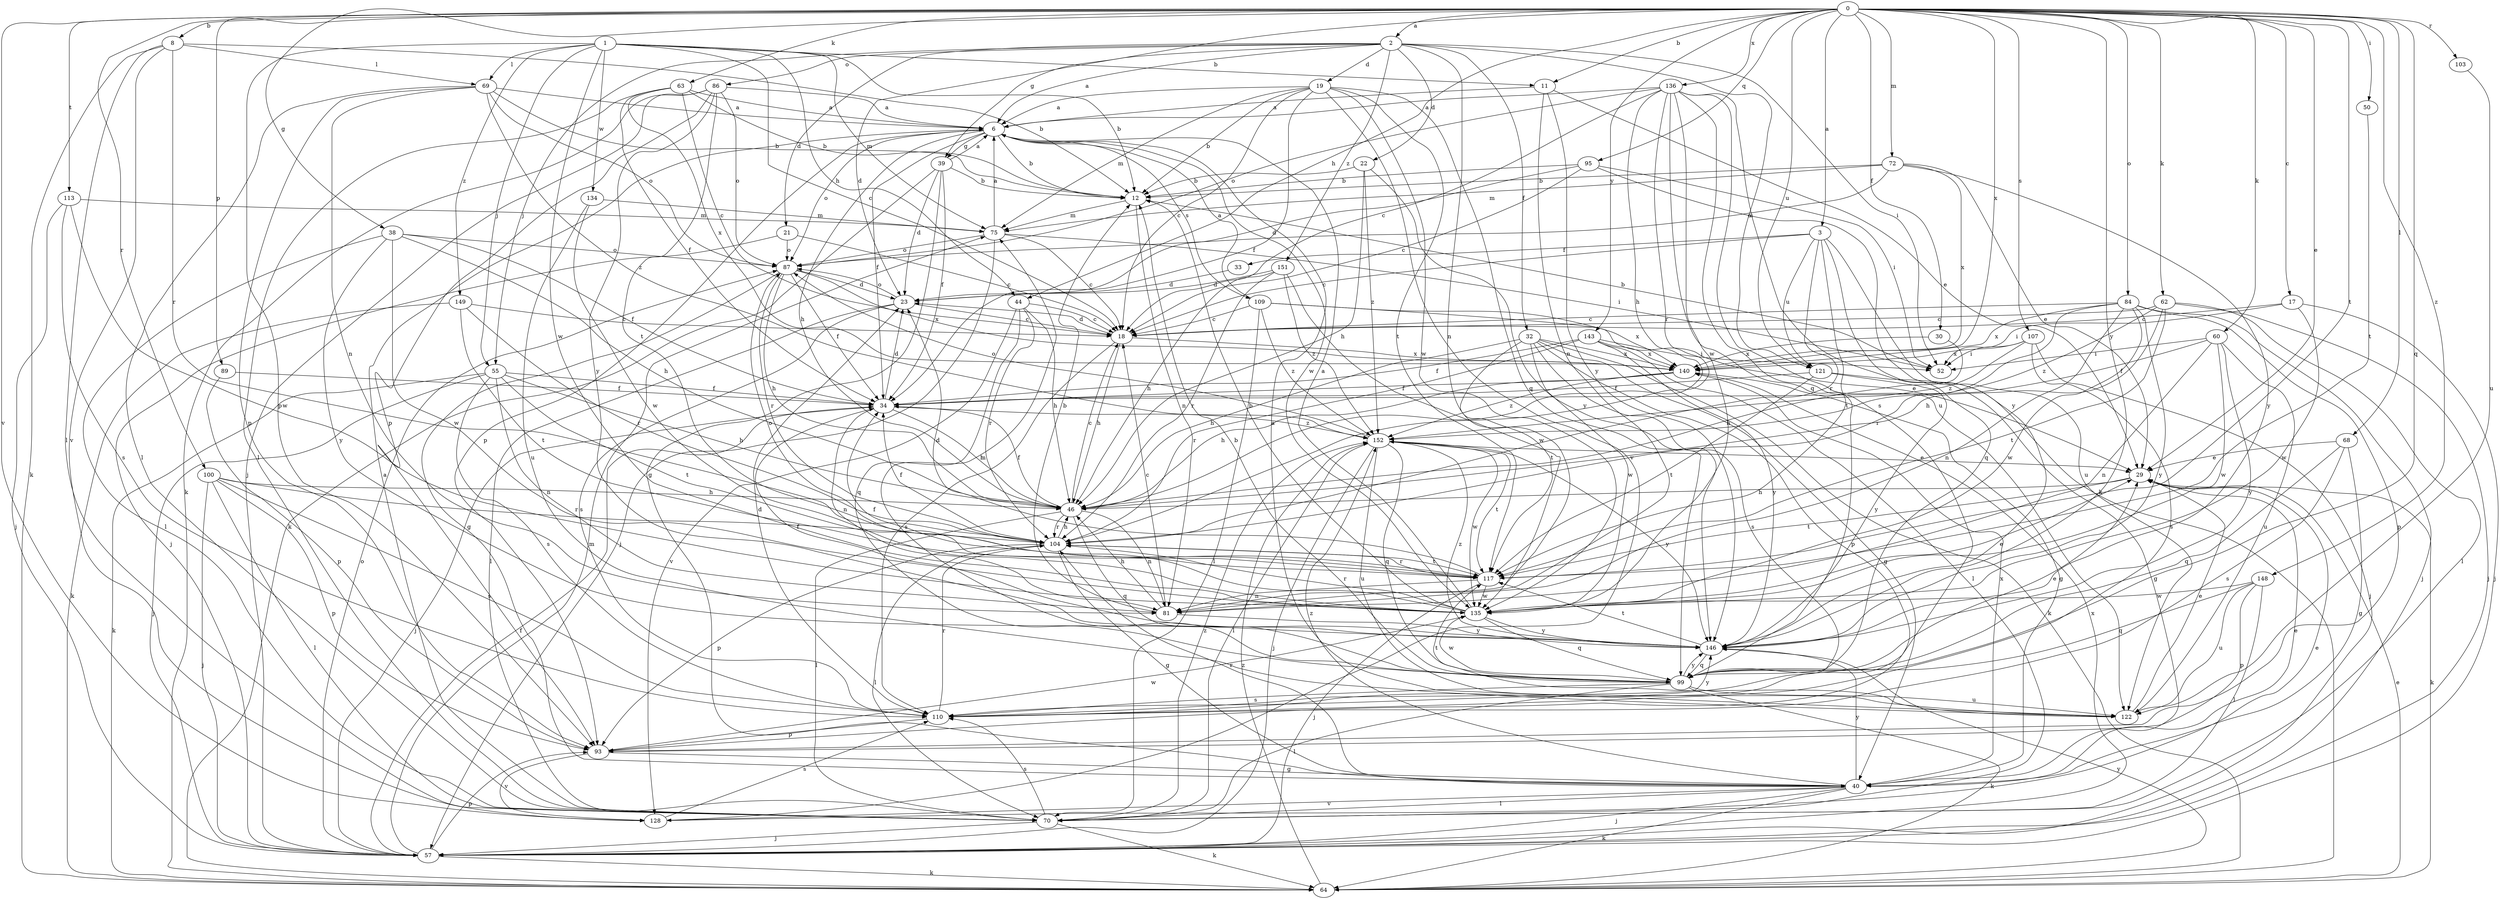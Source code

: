 strict digraph  {
0;
1;
2;
3;
6;
8;
11;
12;
17;
18;
19;
21;
22;
23;
29;
30;
32;
33;
34;
38;
39;
40;
44;
46;
50;
52;
55;
57;
60;
62;
63;
64;
68;
69;
70;
72;
75;
81;
84;
86;
87;
89;
93;
95;
99;
100;
103;
104;
107;
109;
110;
113;
117;
121;
122;
128;
134;
135;
136;
140;
143;
146;
148;
149;
151;
152;
0 -> 2  [label=a];
0 -> 3  [label=a];
0 -> 8  [label=b];
0 -> 11  [label=b];
0 -> 17  [label=c];
0 -> 29  [label=e];
0 -> 30  [label=f];
0 -> 38  [label=g];
0 -> 39  [label=g];
0 -> 44  [label=h];
0 -> 50  [label=i];
0 -> 60  [label=k];
0 -> 62  [label=k];
0 -> 63  [label=k];
0 -> 68  [label=l];
0 -> 72  [label=m];
0 -> 84  [label=o];
0 -> 89  [label=p];
0 -> 95  [label=q];
0 -> 99  [label=q];
0 -> 100  [label=r];
0 -> 103  [label=r];
0 -> 107  [label=s];
0 -> 113  [label=t];
0 -> 117  [label=t];
0 -> 121  [label=u];
0 -> 128  [label=v];
0 -> 136  [label=x];
0 -> 140  [label=x];
0 -> 143  [label=y];
0 -> 146  [label=y];
0 -> 148  [label=z];
1 -> 11  [label=b];
1 -> 12  [label=b];
1 -> 18  [label=c];
1 -> 44  [label=h];
1 -> 55  [label=j];
1 -> 69  [label=l];
1 -> 75  [label=m];
1 -> 93  [label=p];
1 -> 134  [label=w];
1 -> 135  [label=w];
1 -> 149  [label=z];
2 -> 6  [label=a];
2 -> 19  [label=d];
2 -> 21  [label=d];
2 -> 22  [label=d];
2 -> 23  [label=d];
2 -> 32  [label=f];
2 -> 52  [label=i];
2 -> 55  [label=j];
2 -> 81  [label=n];
2 -> 86  [label=o];
2 -> 121  [label=u];
2 -> 151  [label=z];
3 -> 18  [label=c];
3 -> 33  [label=f];
3 -> 99  [label=q];
3 -> 104  [label=r];
3 -> 117  [label=t];
3 -> 121  [label=u];
3 -> 122  [label=u];
6 -> 12  [label=b];
6 -> 34  [label=f];
6 -> 39  [label=g];
6 -> 46  [label=h];
6 -> 87  [label=o];
6 -> 93  [label=p];
6 -> 109  [label=s];
6 -> 135  [label=w];
8 -> 12  [label=b];
8 -> 64  [label=k];
8 -> 69  [label=l];
8 -> 70  [label=l];
8 -> 104  [label=r];
8 -> 128  [label=v];
11 -> 6  [label=a];
11 -> 29  [label=e];
11 -> 81  [label=n];
11 -> 146  [label=y];
12 -> 75  [label=m];
12 -> 81  [label=n];
17 -> 18  [label=c];
17 -> 52  [label=i];
17 -> 57  [label=j];
17 -> 135  [label=w];
18 -> 23  [label=d];
18 -> 46  [label=h];
18 -> 110  [label=s];
18 -> 140  [label=x];
19 -> 6  [label=a];
19 -> 12  [label=b];
19 -> 18  [label=c];
19 -> 34  [label=f];
19 -> 75  [label=m];
19 -> 99  [label=q];
19 -> 117  [label=t];
19 -> 128  [label=v];
19 -> 135  [label=w];
21 -> 18  [label=c];
21 -> 57  [label=j];
21 -> 87  [label=o];
22 -> 12  [label=b];
22 -> 46  [label=h];
22 -> 146  [label=y];
22 -> 152  [label=z];
23 -> 18  [label=c];
23 -> 70  [label=l];
23 -> 87  [label=o];
23 -> 110  [label=s];
29 -> 46  [label=h];
29 -> 64  [label=k];
29 -> 117  [label=t];
30 -> 46  [label=h];
30 -> 140  [label=x];
32 -> 40  [label=g];
32 -> 46  [label=h];
32 -> 64  [label=k];
32 -> 93  [label=p];
32 -> 110  [label=s];
32 -> 117  [label=t];
32 -> 135  [label=w];
32 -> 140  [label=x];
33 -> 23  [label=d];
34 -> 23  [label=d];
34 -> 46  [label=h];
34 -> 57  [label=j];
34 -> 81  [label=n];
34 -> 152  [label=z];
38 -> 34  [label=f];
38 -> 46  [label=h];
38 -> 70  [label=l];
38 -> 87  [label=o];
38 -> 135  [label=w];
38 -> 146  [label=y];
39 -> 6  [label=a];
39 -> 12  [label=b];
39 -> 23  [label=d];
39 -> 34  [label=f];
39 -> 40  [label=g];
39 -> 64  [label=k];
40 -> 29  [label=e];
40 -> 57  [label=j];
40 -> 64  [label=k];
40 -> 70  [label=l];
40 -> 104  [label=r];
40 -> 128  [label=v];
40 -> 140  [label=x];
40 -> 146  [label=y];
40 -> 152  [label=z];
44 -> 18  [label=c];
44 -> 46  [label=h];
44 -> 99  [label=q];
44 -> 104  [label=r];
44 -> 128  [label=v];
46 -> 18  [label=c];
46 -> 34  [label=f];
46 -> 70  [label=l];
46 -> 81  [label=n];
46 -> 99  [label=q];
46 -> 104  [label=r];
50 -> 117  [label=t];
52 -> 12  [label=b];
55 -> 34  [label=f];
55 -> 46  [label=h];
55 -> 57  [label=j];
55 -> 64  [label=k];
55 -> 81  [label=n];
55 -> 110  [label=s];
55 -> 117  [label=t];
57 -> 34  [label=f];
57 -> 64  [label=k];
57 -> 75  [label=m];
57 -> 87  [label=o];
57 -> 93  [label=p];
57 -> 140  [label=x];
60 -> 34  [label=f];
60 -> 52  [label=i];
60 -> 81  [label=n];
60 -> 122  [label=u];
60 -> 135  [label=w];
60 -> 146  [label=y];
62 -> 18  [label=c];
62 -> 46  [label=h];
62 -> 57  [label=j];
62 -> 70  [label=l];
62 -> 117  [label=t];
62 -> 152  [label=z];
63 -> 6  [label=a];
63 -> 12  [label=b];
63 -> 18  [label=c];
63 -> 34  [label=f];
63 -> 70  [label=l];
63 -> 140  [label=x];
64 -> 29  [label=e];
64 -> 146  [label=y];
64 -> 152  [label=z];
68 -> 29  [label=e];
68 -> 40  [label=g];
68 -> 99  [label=q];
68 -> 110  [label=s];
69 -> 6  [label=a];
69 -> 12  [label=b];
69 -> 70  [label=l];
69 -> 81  [label=n];
69 -> 87  [label=o];
69 -> 93  [label=p];
69 -> 152  [label=z];
70 -> 6  [label=a];
70 -> 57  [label=j];
70 -> 64  [label=k];
70 -> 110  [label=s];
70 -> 152  [label=z];
72 -> 12  [label=b];
72 -> 29  [label=e];
72 -> 75  [label=m];
72 -> 87  [label=o];
72 -> 140  [label=x];
72 -> 146  [label=y];
75 -> 6  [label=a];
75 -> 18  [label=c];
75 -> 52  [label=i];
75 -> 57  [label=j];
75 -> 87  [label=o];
81 -> 12  [label=b];
81 -> 18  [label=c];
81 -> 46  [label=h];
81 -> 146  [label=y];
84 -> 18  [label=c];
84 -> 57  [label=j];
84 -> 81  [label=n];
84 -> 93  [label=p];
84 -> 104  [label=r];
84 -> 135  [label=w];
84 -> 140  [label=x];
84 -> 146  [label=y];
86 -> 6  [label=a];
86 -> 57  [label=j];
86 -> 64  [label=k];
86 -> 87  [label=o];
86 -> 93  [label=p];
86 -> 117  [label=t];
86 -> 146  [label=y];
87 -> 23  [label=d];
87 -> 34  [label=f];
87 -> 40  [label=g];
87 -> 46  [label=h];
87 -> 104  [label=r];
87 -> 140  [label=x];
89 -> 34  [label=f];
89 -> 93  [label=p];
93 -> 40  [label=g];
93 -> 128  [label=v];
93 -> 135  [label=w];
95 -> 12  [label=b];
95 -> 18  [label=c];
95 -> 23  [label=d];
95 -> 52  [label=i];
95 -> 146  [label=y];
99 -> 12  [label=b];
99 -> 29  [label=e];
99 -> 64  [label=k];
99 -> 70  [label=l];
99 -> 75  [label=m];
99 -> 110  [label=s];
99 -> 122  [label=u];
99 -> 135  [label=w];
99 -> 146  [label=y];
100 -> 46  [label=h];
100 -> 57  [label=j];
100 -> 70  [label=l];
100 -> 93  [label=p];
100 -> 104  [label=r];
100 -> 110  [label=s];
103 -> 122  [label=u];
104 -> 34  [label=f];
104 -> 40  [label=g];
104 -> 46  [label=h];
104 -> 70  [label=l];
104 -> 93  [label=p];
104 -> 117  [label=t];
107 -> 52  [label=i];
107 -> 57  [label=j];
107 -> 110  [label=s];
107 -> 140  [label=x];
107 -> 152  [label=z];
109 -> 6  [label=a];
109 -> 18  [label=c];
109 -> 29  [label=e];
109 -> 70  [label=l];
109 -> 140  [label=x];
109 -> 152  [label=z];
110 -> 23  [label=d];
110 -> 93  [label=p];
110 -> 104  [label=r];
110 -> 146  [label=y];
113 -> 57  [label=j];
113 -> 75  [label=m];
113 -> 110  [label=s];
113 -> 135  [label=w];
117 -> 23  [label=d];
117 -> 57  [label=j];
117 -> 81  [label=n];
117 -> 87  [label=o];
117 -> 104  [label=r];
117 -> 135  [label=w];
121 -> 34  [label=f];
121 -> 40  [label=g];
121 -> 117  [label=t];
121 -> 146  [label=y];
122 -> 6  [label=a];
122 -> 29  [label=e];
122 -> 117  [label=t];
128 -> 29  [label=e];
128 -> 110  [label=s];
134 -> 75  [label=m];
134 -> 122  [label=u];
134 -> 135  [label=w];
135 -> 6  [label=a];
135 -> 12  [label=b];
135 -> 29  [label=e];
135 -> 34  [label=f];
135 -> 99  [label=q];
135 -> 104  [label=r];
135 -> 146  [label=y];
136 -> 6  [label=a];
136 -> 18  [label=c];
136 -> 46  [label=h];
136 -> 64  [label=k];
136 -> 87  [label=o];
136 -> 99  [label=q];
136 -> 104  [label=r];
136 -> 110  [label=s];
136 -> 122  [label=u];
136 -> 135  [label=w];
140 -> 34  [label=f];
140 -> 40  [label=g];
140 -> 46  [label=h];
140 -> 152  [label=z];
143 -> 34  [label=f];
143 -> 52  [label=i];
143 -> 70  [label=l];
143 -> 104  [label=r];
143 -> 140  [label=x];
143 -> 146  [label=y];
146 -> 34  [label=f];
146 -> 99  [label=q];
146 -> 117  [label=t];
146 -> 152  [label=z];
148 -> 70  [label=l];
148 -> 93  [label=p];
148 -> 99  [label=q];
148 -> 122  [label=u];
148 -> 135  [label=w];
149 -> 18  [label=c];
149 -> 64  [label=k];
149 -> 104  [label=r];
149 -> 117  [label=t];
151 -> 23  [label=d];
151 -> 46  [label=h];
151 -> 104  [label=r];
151 -> 135  [label=w];
151 -> 152  [label=z];
152 -> 29  [label=e];
152 -> 57  [label=j];
152 -> 70  [label=l];
152 -> 87  [label=o];
152 -> 99  [label=q];
152 -> 117  [label=t];
152 -> 122  [label=u];
152 -> 135  [label=w];
152 -> 146  [label=y];
}
